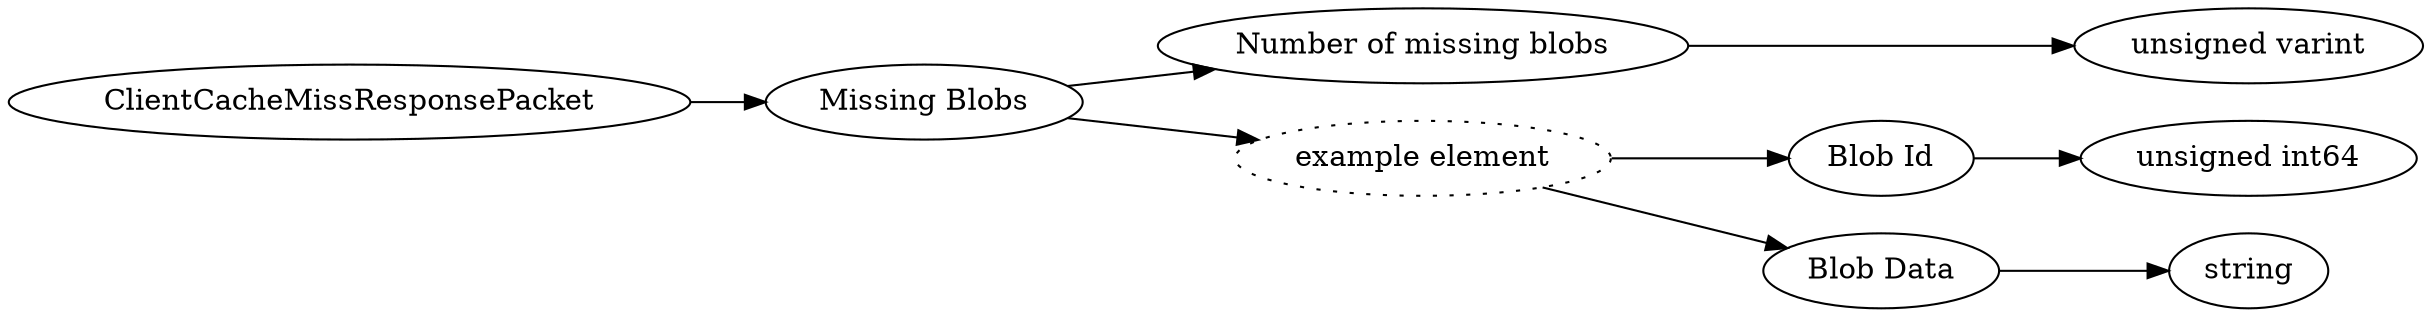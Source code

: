 digraph "ClientCacheMissResponsePacket" {
rankdir = LR
0
0 -> 1
1 -> 2
2 -> 3
1 -> 4
4 -> 5
5 -> 6
4 -> 7
7 -> 8

0 [label="ClientCacheMissResponsePacket",comment="name: \"ClientCacheMissResponsePacket\", typeName: \"\", id: 0, branchId: 136, recurseId: -1, attributes: 0, notes: \"\""];
1 [label="Missing Blobs",comment="name: \"Missing Blobs\", typeName: \"\", id: 1, branchId: 0, recurseId: -1, attributes: 8, notes: \"\""];
2 [label="Number of missing blobs",comment="name: \"Number of missing blobs\", typeName: \"\", id: 2, branchId: 0, recurseId: -1, attributes: 0, notes: \"\""];
3 [label="unsigned varint",comment="name: \"unsigned varint\", typeName: \"\", id: 3, branchId: 0, recurseId: -1, attributes: 512, notes: \"\""];
4 [label="example element",style=dotted,comment="name: \"example element\", typeName: \"\", id: 4, branchId: 0, recurseId: -1, attributes: 16, notes: \"\""];
5 [label="Blob Id",comment="name: \"Blob Id\", typeName: \"\", id: 5, branchId: 0, recurseId: -1, attributes: 0, notes: \"\""];
6 [label="unsigned int64",comment="name: \"unsigned int64\", typeName: \"\", id: 6, branchId: 0, recurseId: -1, attributes: 512, notes: \"\""];
7 [label="Blob Data",comment="name: \"Blob Data\", typeName: \"\", id: 7, branchId: 0, recurseId: -1, attributes: 0, notes: \"Subchunk data (see https://gist.github.com/Tomcc/a96af509e275b1af483b25c543cfbf37) plus biome data\""];
8 [label="string",comment="name: \"string\", typeName: \"\", id: 8, branchId: 0, recurseId: -1, attributes: 512, notes: \"\""];
{ rank = max;3;6;8}

}
